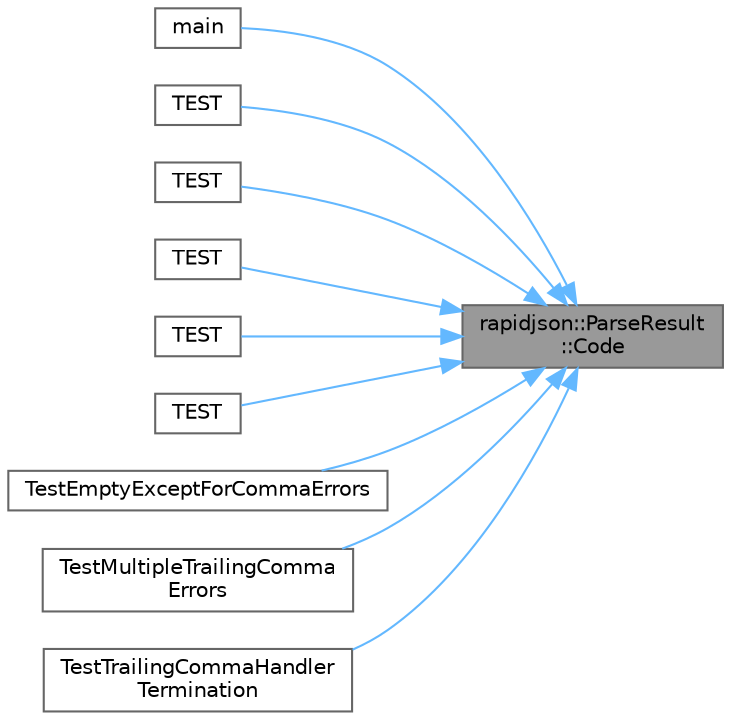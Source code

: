 digraph "rapidjson::ParseResult::Code"
{
 // LATEX_PDF_SIZE
  bgcolor="transparent";
  edge [fontname=Helvetica,fontsize=10,labelfontname=Helvetica,labelfontsize=10];
  node [fontname=Helvetica,fontsize=10,shape=box,height=0.2,width=0.4];
  rankdir="RL";
  Node1 [id="Node000001",label="rapidjson::ParseResult\l::Code",height=0.2,width=0.4,color="gray40", fillcolor="grey60", style="filled", fontcolor="black",tooltip="Get the error code."];
  Node1 -> Node2 [id="edge1_Node000001_Node000002",dir="back",color="steelblue1",style="solid",tooltip=" "];
  Node2 [id="Node000002",label="main",height=0.2,width=0.4,color="grey40", fillcolor="white", style="filled",URL="$filterkeydom_8cpp.html#a0ddf1224851353fc92bfbff6f499fa97",tooltip=" "];
  Node1 -> Node3 [id="edge2_Node000001_Node000003",dir="back",color="steelblue1",style="solid",tooltip=" "];
  Node3 [id="Node000003",label="TEST",height=0.2,width=0.4,color="grey40", fillcolor="white", style="filled",URL="$documenttest_8cpp.html#a724ac92c78ef829fcd9e0a7dd8ed0105",tooltip=" "];
  Node1 -> Node4 [id="edge3_Node000001_Node000004",dir="back",color="steelblue1",style="solid",tooltip=" "];
  Node4 [id="Node000004",label="TEST",height=0.2,width=0.4,color="grey40", fillcolor="white", style="filled",URL="$readertest_8cpp.html#a29547e2b6fa655bc161c074a0a183c2e",tooltip=" "];
  Node1 -> Node5 [id="edge4_Node000001_Node000005",dir="back",color="steelblue1",style="solid",tooltip=" "];
  Node5 [id="Node000005",label="TEST",height=0.2,width=0.4,color="grey40", fillcolor="white", style="filled",URL="$readertest_8cpp.html#a870329d14861214eb2ae5a9a8609bf8f",tooltip=" "];
  Node1 -> Node6 [id="edge5_Node000001_Node000006",dir="back",color="steelblue1",style="solid",tooltip=" "];
  Node6 [id="Node000006",label="TEST",height=0.2,width=0.4,color="grey40", fillcolor="white", style="filled",URL="$readertest_8cpp.html#a2be15887d12d0e7bb634d6807da64b17",tooltip=" "];
  Node1 -> Node7 [id="edge6_Node000001_Node000007",dir="back",color="steelblue1",style="solid",tooltip=" "];
  Node7 [id="Node000007",label="TEST",height=0.2,width=0.4,color="grey40", fillcolor="white", style="filled",URL="$unittest_2schematest_8cpp.html#a00d58655bbb7f86b4190665373514c89",tooltip=" "];
  Node1 -> Node8 [id="edge7_Node000001_Node000008",dir="back",color="steelblue1",style="solid",tooltip=" "];
  Node8 [id="Node000008",label="TestEmptyExceptForCommaErrors",height=0.2,width=0.4,color="grey40", fillcolor="white", style="filled",URL="$readertest_8cpp.html#a32605d0e16ee73d21ab6009f266e3593",tooltip=" "];
  Node1 -> Node9 [id="edge8_Node000001_Node000009",dir="back",color="steelblue1",style="solid",tooltip=" "];
  Node9 [id="Node000009",label="TestMultipleTrailingComma\lErrors",height=0.2,width=0.4,color="grey40", fillcolor="white", style="filled",URL="$readertest_8cpp.html#a655f124d90808a045e7fb01f27c56c7b",tooltip=" "];
  Node1 -> Node10 [id="edge9_Node000001_Node000010",dir="back",color="steelblue1",style="solid",tooltip=" "];
  Node10 [id="Node000010",label="TestTrailingCommaHandler\lTermination",height=0.2,width=0.4,color="grey40", fillcolor="white", style="filled",URL="$readertest_8cpp.html#aee91bf3d9cd695a8cbe30cecb97e8351",tooltip=" "];
}
